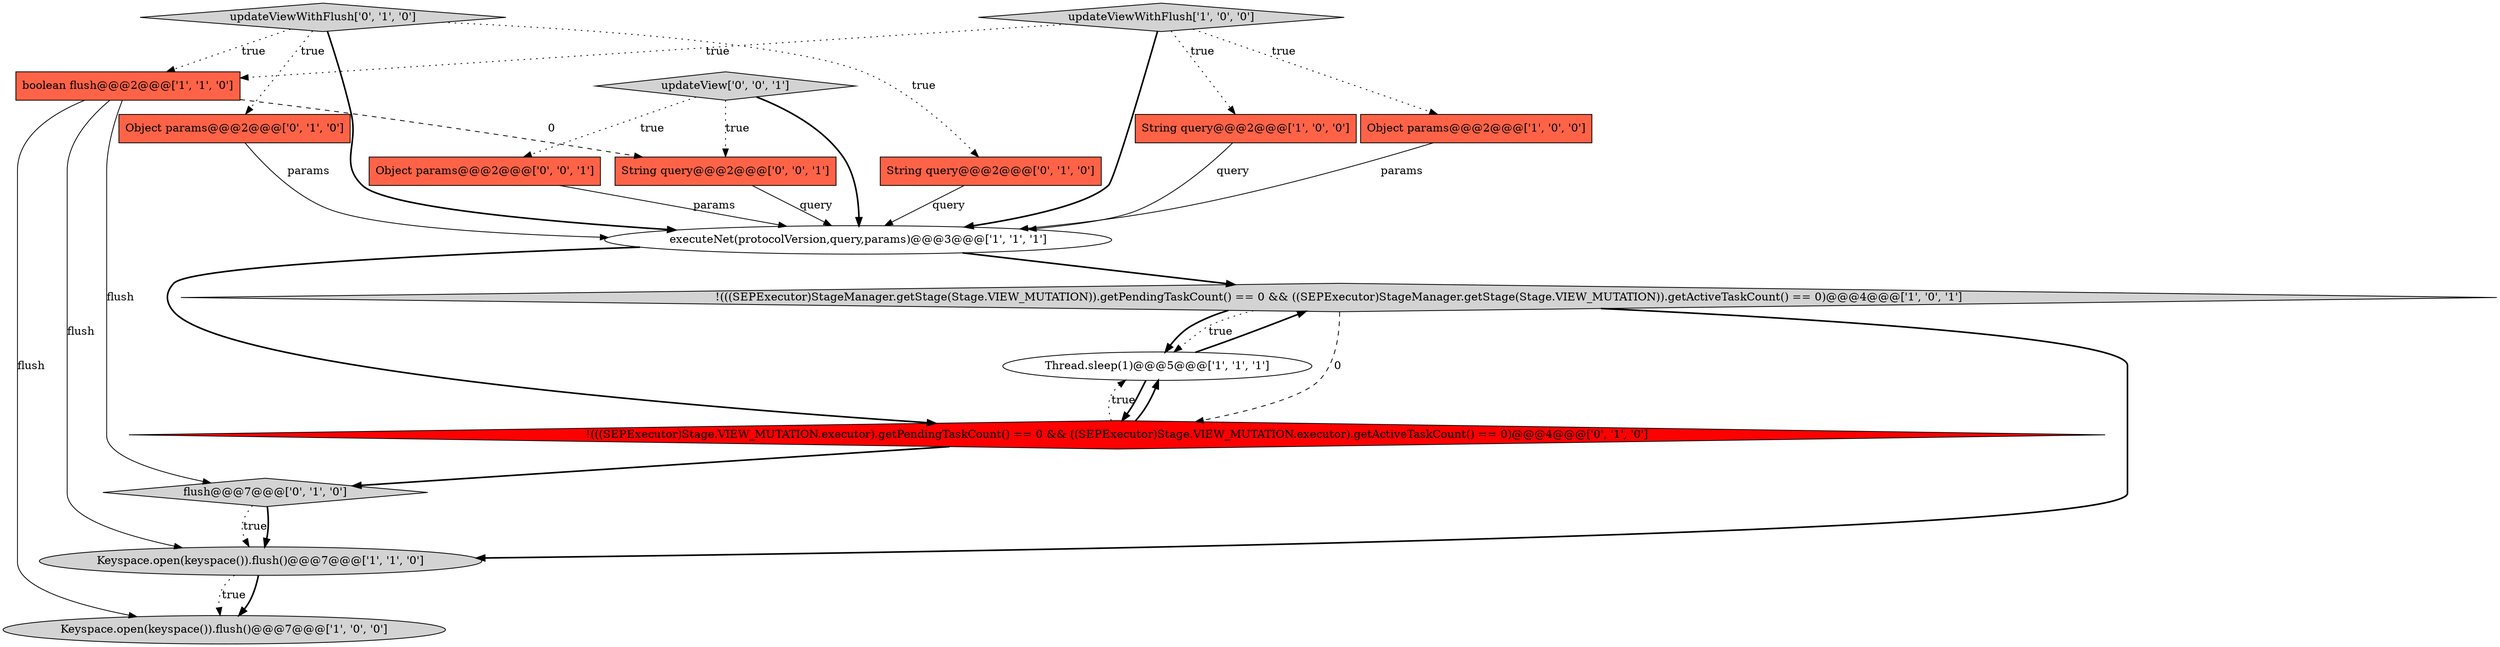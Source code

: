 digraph {
5 [style = filled, label = "Keyspace.open(keyspace()).flush()@@@7@@@['1', '0', '0']", fillcolor = lightgray, shape = ellipse image = "AAA0AAABBB1BBB"];
14 [style = filled, label = "Object params@@@2@@@['0', '0', '1']", fillcolor = tomato, shape = box image = "AAA0AAABBB3BBB"];
2 [style = filled, label = "String query@@@2@@@['1', '0', '0']", fillcolor = tomato, shape = box image = "AAA0AAABBB1BBB"];
4 [style = filled, label = "boolean flush@@@2@@@['1', '1', '0']", fillcolor = tomato, shape = box image = "AAA0AAABBB1BBB"];
1 [style = filled, label = "!(((SEPExecutor)StageManager.getStage(Stage.VIEW_MUTATION)).getPendingTaskCount() == 0 && ((SEPExecutor)StageManager.getStage(Stage.VIEW_MUTATION)).getActiveTaskCount() == 0)@@@4@@@['1', '0', '1']", fillcolor = lightgray, shape = diamond image = "AAA0AAABBB1BBB"];
7 [style = filled, label = "Thread.sleep(1)@@@5@@@['1', '1', '1']", fillcolor = white, shape = ellipse image = "AAA0AAABBB1BBB"];
9 [style = filled, label = "!(((SEPExecutor)Stage.VIEW_MUTATION.executor).getPendingTaskCount() == 0 && ((SEPExecutor)Stage.VIEW_MUTATION.executor).getActiveTaskCount() == 0)@@@4@@@['0', '1', '0']", fillcolor = red, shape = diamond image = "AAA1AAABBB2BBB"];
8 [style = filled, label = "updateViewWithFlush['1', '0', '0']", fillcolor = lightgray, shape = diamond image = "AAA0AAABBB1BBB"];
10 [style = filled, label = "flush@@@7@@@['0', '1', '0']", fillcolor = lightgray, shape = diamond image = "AAA0AAABBB2BBB"];
12 [style = filled, label = "Object params@@@2@@@['0', '1', '0']", fillcolor = tomato, shape = box image = "AAA0AAABBB2BBB"];
0 [style = filled, label = "executeNet(protocolVersion,query,params)@@@3@@@['1', '1', '1']", fillcolor = white, shape = ellipse image = "AAA0AAABBB1BBB"];
13 [style = filled, label = "updateViewWithFlush['0', '1', '0']", fillcolor = lightgray, shape = diamond image = "AAA0AAABBB2BBB"];
15 [style = filled, label = "String query@@@2@@@['0', '0', '1']", fillcolor = tomato, shape = box image = "AAA0AAABBB3BBB"];
6 [style = filled, label = "Keyspace.open(keyspace()).flush()@@@7@@@['1', '1', '0']", fillcolor = lightgray, shape = ellipse image = "AAA0AAABBB1BBB"];
3 [style = filled, label = "Object params@@@2@@@['1', '0', '0']", fillcolor = tomato, shape = box image = "AAA0AAABBB1BBB"];
16 [style = filled, label = "updateView['0', '0', '1']", fillcolor = lightgray, shape = diamond image = "AAA0AAABBB3BBB"];
11 [style = filled, label = "String query@@@2@@@['0', '1', '0']", fillcolor = tomato, shape = box image = "AAA0AAABBB2BBB"];
0->9 [style = bold, label=""];
16->0 [style = bold, label=""];
10->6 [style = dotted, label="true"];
7->1 [style = bold, label=""];
13->12 [style = dotted, label="true"];
2->0 [style = solid, label="query"];
8->2 [style = dotted, label="true"];
14->0 [style = solid, label="params"];
1->9 [style = dashed, label="0"];
9->10 [style = bold, label=""];
9->7 [style = bold, label=""];
1->7 [style = bold, label=""];
3->0 [style = solid, label="params"];
10->6 [style = bold, label=""];
8->4 [style = dotted, label="true"];
8->3 [style = dotted, label="true"];
12->0 [style = solid, label="params"];
15->0 [style = solid, label="query"];
1->7 [style = dotted, label="true"];
8->0 [style = bold, label=""];
7->9 [style = bold, label=""];
6->5 [style = bold, label=""];
4->5 [style = solid, label="flush"];
4->6 [style = solid, label="flush"];
1->6 [style = bold, label=""];
0->1 [style = bold, label=""];
4->10 [style = solid, label="flush"];
4->15 [style = dashed, label="0"];
16->14 [style = dotted, label="true"];
13->11 [style = dotted, label="true"];
9->7 [style = dotted, label="true"];
13->4 [style = dotted, label="true"];
6->5 [style = dotted, label="true"];
13->0 [style = bold, label=""];
16->15 [style = dotted, label="true"];
11->0 [style = solid, label="query"];
}
